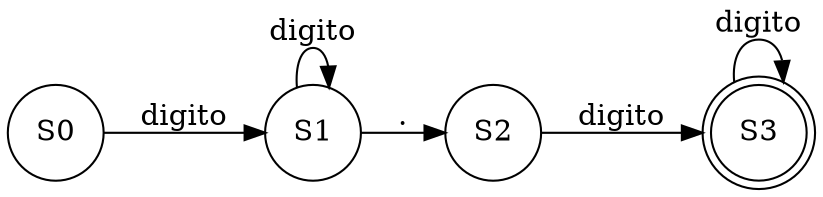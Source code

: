 digraph structs {
rankdir=LR;
node [shape=doublecircle];S3;
node [shape=circle];S0->S1[label="digito"];
S1->S1[label="digito"];
S1->S2[label="."];
S2->S3[label="digito"];
S3->S3[label="digito"];
}

